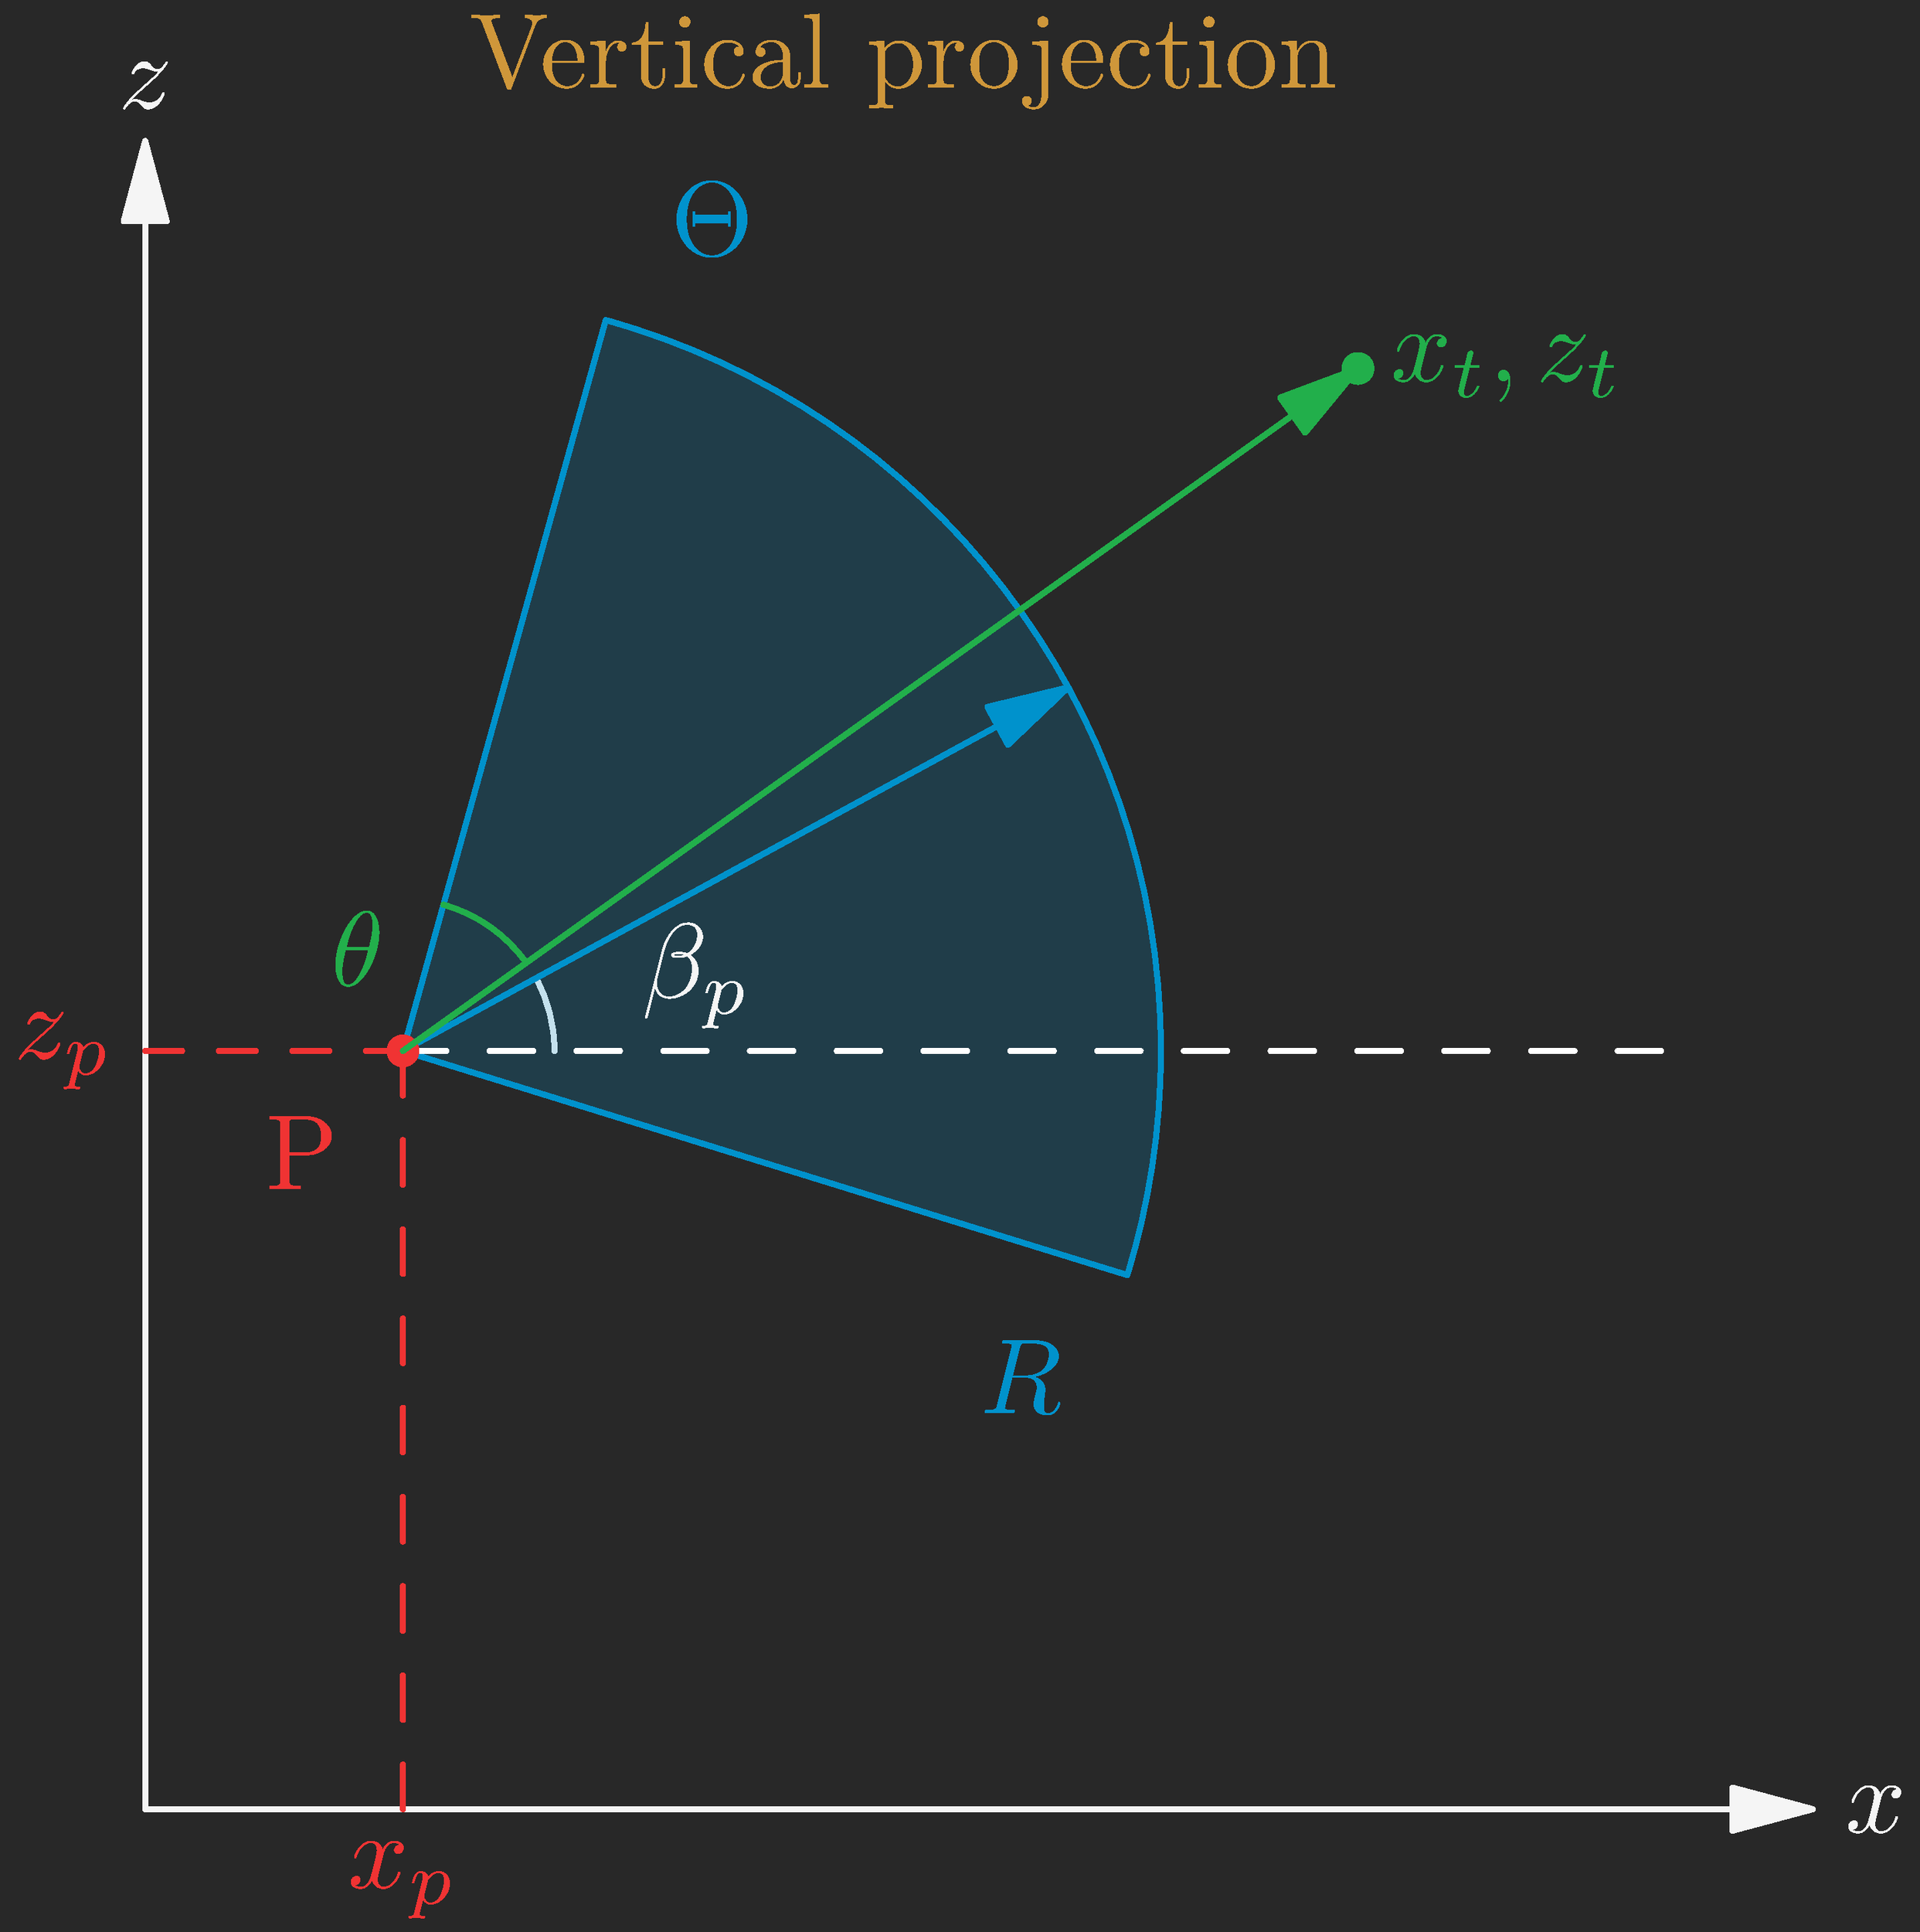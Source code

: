 defaultpen(fontsize(10pt));

settings.render = 16;
unitsize(5cm);

pen blackc = RGB(40,40,40);
pen whitec = RGB(245,245,245);
pen grayc = RGB(205,205,205);
pen bluec = RGB(0,146,204);
pen redc = RGB(240,51,51);
pen greenc = RGB(34, 175, 75);
pen goldc = RGB(207,151,58);
defaultpen(whitec);

int ntiles = 10;
real wtiles = 1.0/ntiles;
pair player_pos = (0.17, 0.5);
real pa = 0.5;
pair player_dir = player_pos+5wtiles*(cos(pa), sin(pa));
real pFOV = 0.8;
pair player_left = player_pos+5wtiles*(cos(pa+pFOV), sin(pa+pFOV));
pair player_right = player_pos+5wtiles*(cos(pa-pFOV), sin(pa-pFOV));
path player_view = player_pos -- player_left -- arc(player_pos, 5wtiles, degrees(pa+pFOV), degrees(pa-pFOV)) -- player_right -- cycle;

pair target_pos = (0.8,0.95);


label("Vertical projection", (0.5, 1.1), align=N, goldc);

defaultpen(whitec);

draw((0,0) -- (1.1,0), arrow = Arrow);
draw((0,0) -- (0,1.1), arrow = Arrow);
label("$x$", (1.1,0), align=E);
label("$z$", (0,1.1), align=N);

//draw(player_left -- player_right, red);

label("$\beta_p$", player_pos + 2wtiles*(cos(pa/2), sin(pa/2)), Fill(blackc));
draw(arc(player_pos, wtiles, degrees(pa), 0));

fill(player_view, bluec+opacity(0.2));
draw(player_view, bluec);
draw(player_pos -- (player_pos.x,0), redc+dashed);
draw(player_pos -- (0,player_pos.y), redc+dashed);
draw(player_pos -- (1,player_pos.y), white+dashed);

label("$x_p$", (player_pos.x,0), align=S, redc);
label("$z_p$", (0,player_pos.y), align=W, redc);
label("P", player_pos, align=2S+2W, redc, Fill(blackc));
label("$\Theta$", player_left, align=2N+2E, bluec, Fill(blackc));
label("$R$", player_right, align=2S+2W, bluec, Fill(blackc));
draw(player_pos -- player_dir, bluec, Arrow);
dot(player_pos, redc);

dot(target_pos, greenc);
label("$x_t,z_t$", target_pos, align=E, greenc, Fill(blackc));
draw(player_pos -- target_pos, greenc, Arrow);

label("$\theta$", player_pos, greenc, align=2N+W);
draw(arc(player_pos, wtiles, degrees(pa+pFOV), degrees(atan2(target_pos.y-player_pos.y,target_pos.x-player_pos.x))), greenc);

shipout(bbox(linewidth(0), Fill(blackc), xmargin=0, ymargin=0));